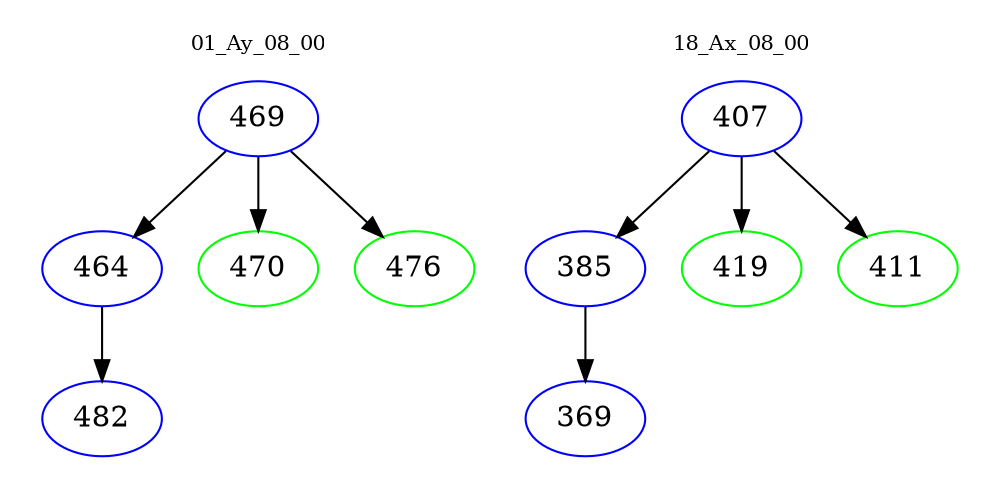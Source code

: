 digraph{
subgraph cluster_0 {
color = white
label = "01_Ay_08_00";
fontsize=10;
T0_469 [label="469", color="blue"]
T0_469 -> T0_464 [color="black"]
T0_464 [label="464", color="blue"]
T0_464 -> T0_482 [color="black"]
T0_482 [label="482", color="blue"]
T0_469 -> T0_470 [color="black"]
T0_470 [label="470", color="green"]
T0_469 -> T0_476 [color="black"]
T0_476 [label="476", color="green"]
}
subgraph cluster_1 {
color = white
label = "18_Ax_08_00";
fontsize=10;
T1_407 [label="407", color="blue"]
T1_407 -> T1_385 [color="black"]
T1_385 [label="385", color="blue"]
T1_385 -> T1_369 [color="black"]
T1_369 [label="369", color="blue"]
T1_407 -> T1_419 [color="black"]
T1_419 [label="419", color="green"]
T1_407 -> T1_411 [color="black"]
T1_411 [label="411", color="green"]
}
}
